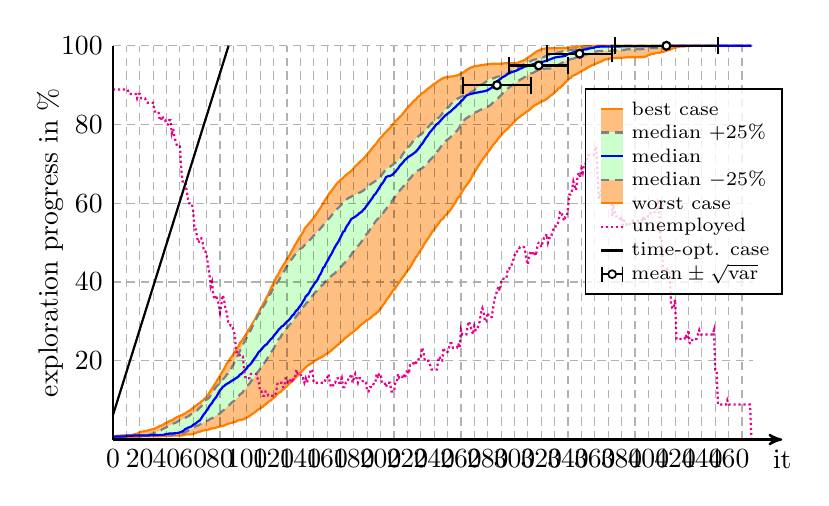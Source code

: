 \begin{tikzpicture}[thick]


% plot data, scaled to 8cm
\begin{scope}[yscale=0.05, xscale=0.017]
\draw[draw=orange, fill=orange!50] (0.00, 0.50) -- (1.00, 0.50) -- (2.00, 0.63) -- (3.00, 0.63) -- (4.00, 0.63) -- (5.00, 0.63) -- (6.00, 0.63) -- (7.00, 0.63) -- (8.00, 0.63) -- (9.00, 0.63) -- (10.00, 0.63) -- (11.00, 0.63) -- (12.00, 0.63) -- (13.00, 0.63) -- (14.00, 0.63) -- (15.00, 0.63) -- (16.00, 0.63) -- (17.00, 0.63) -- (18.00, 0.63) -- (19.00, 0.63) -- (20.00, 0.75) -- (21.00, 0.75) -- (22.00, 0.83) -- (23.00, 0.83) -- (24.00, 0.83) -- (25.00, 0.83) -- (26.00, 0.83) -- (27.00, 0.83) -- (28.00, 0.83) -- (29.00, 0.83) -- (30.00, 0.83) -- (31.00, 0.83) -- (32.00, 0.83) -- (33.00, 0.83) -- (34.00, 0.83) -- (35.00, 0.83) -- (36.00, 0.83) -- (37.00, 0.94) -- (38.00, 0.94) -- (39.00, 0.94) -- (40.00, 0.94) -- (41.00, 0.94) -- (42.00, 0.94) -- (43.00, 0.94) -- (44.00, 0.94) -- (45.00, 1.05) -- (46.00, 1.05) -- (47.00, 1.05) -- (48.00, 1.05) -- (49.00, 1.05) -- (50.00, 1.05) -- (51.00, 1.05) -- (52.00, 1.05) -- (53.00, 1.18) -- (54.00, 1.24) -- (55.00, 1.31) -- (56.00, 1.31) -- (57.00, 1.31) -- (58.00, 1.31) -- (59.00, 1.31) -- (60.00, 1.39) -- (61.00, 1.54) -- (62.00, 1.69) -- (63.00, 1.82) -- (64.00, 1.90) -- (65.00, 2.00) -- (66.00, 2.12) -- (67.00, 2.27) -- (68.00, 2.27) -- (69.00, 2.41) -- (70.00, 2.41) -- (71.00, 2.50) -- (72.00, 2.60) -- (73.00, 2.70) -- (74.00, 2.84) -- (75.00, 2.87) -- (76.00, 2.87) -- (77.00, 3.04) -- (78.00, 3.18) -- (79.00, 3.18) -- (80.00, 3.33) -- (81.00, 3.42) -- (82.00, 3.44) -- (83.00, 3.54) -- (84.00, 3.68) -- (85.00, 3.89) -- (86.00, 3.98) -- (87.00, 4.10) -- (88.00, 4.18) -- (89.00, 4.27) -- (90.00, 4.40) -- (91.00, 4.49) -- (92.00, 4.55) -- (93.00, 4.81) -- (94.00, 4.90) -- (95.00, 5.00) -- (96.00, 5.00) -- (97.00, 5.14) -- (98.00, 5.14) -- (99.00, 5.41) -- (100.00, 5.61) -- (101.00, 5.79) -- (102.00, 5.96) -- (103.00, 6.22) -- (104.00, 6.50) -- (105.00, 6.68) -- (106.00, 6.93) -- (107.00, 7.19) -- (108.00, 7.49) -- (109.00, 7.71) -- (110.00, 7.89) -- (111.00, 8.21) -- (112.00, 8.31) -- (113.00, 8.74) -- (114.00, 8.92) -- (115.00, 9.28) -- (116.00, 9.50) -- (117.00, 9.81) -- (118.00, 9.95) -- (119.00, 10.31) -- (120.00, 10.55) -- (121.00, 10.85) -- (122.00, 11.22) -- (123.00, 11.59) -- (124.00, 11.92) -- (125.00, 12.00) -- (126.00, 12.39) -- (127.00, 12.68) -- (128.00, 12.95) -- (129.00, 13.28) -- (130.00, 13.54) -- (131.00, 13.93) -- (132.00, 14.29) -- (133.00, 14.57) -- (134.00, 14.87) -- (135.00, 15.22) -- (136.00, 15.55) -- (137.00, 15.95) -- (138.00, 16.25) -- (139.00, 16.66) -- (140.00, 17.04) -- (141.00, 17.27) -- (142.00, 17.69) -- (143.00, 17.97) -- (144.00, 18.33) -- (145.00, 18.62) -- (146.00, 18.85) -- (147.00, 19.07) -- (148.00, 19.32) -- (149.00, 19.53) -- (150.00, 19.78) -- (151.00, 20.09) -- (152.00, 20.17) -- (153.00, 20.50) -- (154.00, 20.59) -- (155.00, 20.77) -- (156.00, 20.93) -- (157.00, 21.20) -- (158.00, 21.39) -- (159.00, 21.66) -- (160.00, 21.84) -- (161.00, 22.01) -- (162.00, 22.32) -- (163.00, 22.58) -- (164.00, 22.94) -- (165.00, 23.19) -- (166.00, 23.45) -- (167.00, 23.77) -- (168.00, 24.06) -- (169.00, 24.30) -- (170.00, 24.71) -- (171.00, 24.90) -- (172.00, 25.22) -- (173.00, 25.63) -- (174.00, 25.89) -- (175.00, 26.17) -- (176.00, 26.39) -- (177.00, 26.73) -- (178.00, 26.99) -- (179.00, 27.13) -- (180.00, 27.54) -- (181.00, 27.77) -- (182.00, 28.08) -- (183.00, 28.36) -- (184.00, 28.72) -- (185.00, 29.10) -- (186.00, 29.32) -- (187.00, 29.53) -- (188.00, 29.87) -- (189.00, 30.12) -- (190.00, 30.41) -- (191.00, 30.50) -- (192.00, 30.78) -- (193.00, 31.05) -- (194.00, 31.39) -- (195.00, 31.71) -- (196.00, 31.84) -- (197.00, 32.15) -- (198.00, 32.45) -- (199.00, 32.84) -- (200.00, 33.30) -- (201.00, 33.78) -- (202.00, 34.27) -- (203.00, 34.67) -- (204.00, 35.31) -- (205.00, 35.77) -- (206.00, 36.20) -- (207.00, 36.65) -- (208.00, 37.19) -- (209.00, 37.73) -- (210.00, 38.13) -- (211.00, 38.40) -- (212.00, 39.04) -- (213.00, 39.49) -- (214.00, 39.98) -- (215.00, 40.45) -- (216.00, 40.97) -- (217.00, 41.44) -- (218.00, 41.84) -- (219.00, 42.49) -- (220.00, 42.89) -- (221.00, 43.19) -- (222.00, 43.76) -- (223.00, 44.31) -- (224.00, 44.91) -- (225.00, 45.48) -- (226.00, 46.21) -- (227.00, 46.55) -- (228.00, 47.09) -- (229.00, 47.66) -- (230.00, 48.21) -- (231.00, 48.63) -- (232.00, 49.33) -- (233.00, 49.90) -- (234.00, 50.33) -- (235.00, 50.89) -- (236.00, 51.34) -- (237.00, 51.88) -- (238.00, 52.42) -- (239.00, 52.98) -- (240.00, 53.30) -- (241.00, 53.78) -- (242.00, 54.33) -- (243.00, 54.69) -- (244.00, 55.22) -- (245.00, 55.74) -- (246.00, 55.94) -- (247.00, 56.26) -- (248.00, 56.84) -- (249.00, 57.12) -- (250.00, 57.38) -- (251.00, 57.83) -- (252.00, 58.28) -- (253.00, 58.70) -- (254.00, 59.30) -- (255.00, 59.80) -- (256.00, 60.25) -- (257.00, 60.99) -- (258.00, 61.42) -- (259.00, 61.79) -- (260.00, 62.36) -- (261.00, 63.04) -- (262.00, 63.52) -- (263.00, 64.09) -- (264.00, 64.51) -- (265.00, 64.97) -- (266.00, 65.43) -- (267.00, 65.93) -- (268.00, 66.67) -- (269.00, 67.38) -- (270.00, 67.92) -- (271.00, 68.31) -- (272.00, 68.96) -- (273.00, 69.51) -- (274.00, 70.00) -- (275.00, 70.51) -- (276.00, 71.08) -- (277.00, 71.51) -- (278.00, 71.94) -- (279.00, 72.49) -- (280.00, 72.95) -- (281.00, 73.38) -- (282.00, 73.81) -- (283.00, 74.32) -- (284.00, 74.83) -- (285.00, 75.17) -- (286.00, 75.61) -- (287.00, 75.95) -- (288.00, 76.51) -- (289.00, 76.92) -- (290.00, 77.21) -- (291.00, 77.72) -- (292.00, 78.12) -- (293.00, 78.38) -- (294.00, 78.71) -- (295.00, 78.92) -- (296.00, 79.36) -- (297.00, 79.83) -- (298.00, 79.95) -- (299.00, 80.47) -- (300.00, 80.68) -- (301.00, 81.19) -- (302.00, 81.47) -- (303.00, 81.73) -- (304.00, 81.99) -- (305.00, 82.28) -- (306.00, 82.49) -- (307.00, 82.72) -- (308.00, 82.96) -- (309.00, 83.26) -- (310.00, 83.40) -- (311.00, 83.74) -- (312.00, 83.95) -- (313.00, 84.33) -- (314.00, 84.62) -- (315.00, 84.87) -- (316.00, 85.03) -- (317.00, 85.25) -- (318.00, 85.39) -- (319.00, 85.60) -- (320.00, 85.82) -- (321.00, 85.96) -- (322.00, 86.06) -- (323.00, 86.33) -- (324.00, 86.48) -- (325.00, 86.78) -- (326.00, 87.04) -- (327.00, 87.39) -- (328.00, 87.57) -- (329.00, 87.81) -- (330.00, 88.25) -- (331.00, 88.44) -- (332.00, 88.78) -- (333.00, 89.27) -- (334.00, 89.35) -- (335.00, 89.68) -- (336.00, 89.95) -- (337.00, 90.36) -- (338.00, 90.70) -- (339.00, 91.03) -- (340.00, 91.33) -- (341.00, 91.72) -- (342.00, 91.86) -- (343.00, 92.29) -- (344.00, 92.49) -- (345.00, 92.58) -- (346.00, 92.78) -- (347.00, 92.94) -- (348.00, 93.15) -- (349.00, 93.37) -- (350.00, 93.55) -- (351.00, 93.80) -- (352.00, 93.91) -- (353.00, 94.11) -- (354.00, 94.31) -- (355.00, 94.53) -- (356.00, 94.73) -- (357.00, 94.86) -- (358.00, 95.12) -- (359.00, 95.19) -- (360.00, 95.34) -- (361.00, 95.51) -- (362.00, 95.61) -- (363.00, 95.77) -- (364.00, 95.88) -- (365.00, 96.06) -- (366.00, 96.25) -- (367.00, 96.42) -- (368.00, 96.55) -- (369.00, 96.58) -- (370.00, 96.66) -- (371.00, 96.77) -- (372.00, 96.77) -- (373.00, 96.84) -- (374.00, 96.89) -- (375.00, 96.89) -- (376.00, 96.90) -- (377.00, 96.91) -- (378.00, 96.94) -- (379.00, 96.97) -- (380.00, 96.98) -- (381.00, 97.00) -- (382.00, 97.02) -- (383.00, 97.05) -- (384.00, 97.07) -- (385.00, 97.07) -- (386.00, 97.07) -- (387.00, 97.07) -- (388.00, 97.07) -- (389.00, 97.07) -- (390.00, 97.07) -- (391.00, 97.07) -- (392.00, 97.07) -- (393.00, 97.07) -- (394.00, 97.07) -- (395.00, 97.07) -- (396.00, 97.13) -- (397.00, 97.23) -- (398.00, 97.25) -- (399.00, 97.39) -- (400.00, 97.68) -- (401.00, 97.71) -- (402.00, 97.91) -- (403.00, 97.99) -- (404.00, 98.00) -- (405.00, 98.09) -- (406.00, 98.17) -- (407.00, 98.23) -- (408.00, 98.23) -- (409.00, 98.30) -- (410.00, 98.42) -- (411.00, 98.51) -- (412.00, 98.52) -- (413.00, 98.65) -- (414.00, 98.78) -- (415.00, 98.89) -- (416.00, 99.00) -- (417.00, 99.16) -- (418.00, 99.29) -- (419.00, 99.42) -- (420.00, 99.54) -- (421.00, 99.59) -- (422.00, 99.72) -- (423.00, 99.77) -- (424.00, 99.80) -- (425.00, 99.81) -- (426.00, 99.83) -- (427.00, 99.85) -- (428.00, 99.89) -- (429.00, 99.92) -- (430.00, 99.95) -- (431.00, 99.97) -- (432.00, 99.97) -- (433.00, 99.98) -- (434.00, 99.98) -- (435.00, 99.98) -- (436.00, 99.98) -- (437.00, 99.98) -- (438.00, 99.98) -- (439.00, 99.98) -- (440.00, 99.98) -- (441.00, 99.98) -- (442.00, 99.98) -- (443.00, 99.98) -- (444.00, 99.98) -- (445.00, 99.98) -- (446.00, 99.98) -- (447.00, 99.98) -- (448.00, 99.98) -- (449.00, 99.98) -- (450.00, 99.98) -- (451.00, 99.98) -- (452.00, 99.98) -- (453.00, 99.98) -- (454.00, 99.98) -- (455.00, 99.98) -- (456.00, 99.98) -- (457.00, 99.98) -- (458.00, 99.98) -- (459.00, 99.99) -- (460.00, 99.99) -- (461.00, 99.99) -- (462.00, 99.99) -- (463.00, 99.99) -- (464.00, 99.99) -- (465.00, 99.99) -- (466.00, 99.99) -- (467.00, 99.99) -- (468.00, 99.99) -- (469.00, 99.99) -- (470.00, 99.99) -- (471.00, 99.99) -- (472.00, 99.99) -- (473.00, 99.99) -- (474.00, 99.99) -- (475.00, 99.99) -- (476.00, 99.99) -- (477.00, 100.00) -- (477.00, 100.00) -- (476.00, 100.00) -- (475.00, 100.00) -- (474.00, 100.00) -- (473.00, 100.00) -- (472.00, 100.00) -- (471.00, 100.00) -- (470.00, 100.00) -- (469.00, 100.00) -- (468.00, 100.00) -- (467.00, 100.00) -- (466.00, 100.00) -- (465.00, 100.00) -- (464.00, 100.00) -- (463.00, 100.00) -- (462.00, 100.00) -- (461.00, 100.00) -- (460.00, 100.00) -- (459.00, 100.00) -- (458.00, 100.00) -- (457.00, 100.00) -- (456.00, 100.00) -- (455.00, 100.00) -- (454.00, 100.00) -- (453.00, 100.00) -- (452.00, 100.00) -- (451.00, 100.00) -- (450.00, 100.00) -- (449.00, 100.00) -- (448.00, 100.00) -- (447.00, 100.00) -- (446.00, 100.00) -- (445.00, 100.00) -- (444.00, 100.00) -- (443.00, 100.00) -- (442.00, 100.00) -- (441.00, 100.00) -- (440.00, 100.00) -- (439.00, 100.00) -- (438.00, 100.00) -- (437.00, 100.00) -- (436.00, 100.00) -- (435.00, 100.00) -- (434.00, 100.00) -- (433.00, 100.00) -- (432.00, 100.00) -- (431.00, 100.00) -- (430.00, 100.00) -- (429.00, 100.00) -- (428.00, 100.00) -- (427.00, 100.00) -- (426.00, 100.00) -- (425.00, 100.00) -- (424.00, 100.00) -- (423.00, 100.00) -- (422.00, 100.00) -- (421.00, 100.00) -- (420.00, 100.00) -- (419.00, 100.00) -- (418.00, 100.00) -- (417.00, 100.00) -- (416.00, 100.00) -- (415.00, 100.00) -- (414.00, 100.00) -- (413.00, 100.00) -- (412.00, 100.00) -- (411.00, 100.00) -- (410.00, 100.00) -- (409.00, 100.00) -- (408.00, 100.00) -- (407.00, 100.00) -- (406.00, 100.00) -- (405.00, 100.00) -- (404.00, 100.00) -- (403.00, 100.00) -- (402.00, 100.00) -- (401.00, 100.00) -- (400.00, 100.00) -- (399.00, 100.00) -- (398.00, 100.00) -- (397.00, 100.00) -- (396.00, 100.00) -- (395.00, 100.00) -- (394.00, 100.00) -- (393.00, 100.00) -- (392.00, 100.00) -- (391.00, 100.00) -- (390.00, 100.00) -- (389.00, 100.00) -- (388.00, 100.00) -- (387.00, 100.00) -- (386.00, 100.00) -- (385.00, 100.00) -- (384.00, 100.00) -- (383.00, 100.00) -- (382.00, 100.00) -- (381.00, 100.00) -- (380.00, 100.00) -- (379.00, 100.00) -- (378.00, 100.00) -- (377.00, 100.00) -- (376.00, 100.00) -- (375.00, 100.00) -- (374.00, 100.00) -- (373.00, 100.00) -- (372.00, 100.00) -- (371.00, 100.00) -- (370.00, 100.00) -- (369.00, 100.00) -- (368.00, 100.00) -- (367.00, 100.00) -- (366.00, 100.00) -- (365.00, 100.00) -- (364.00, 100.00) -- (363.00, 100.00) -- (362.00, 100.00) -- (361.00, 99.99) -- (360.00, 99.95) -- (359.00, 99.95) -- (358.00, 99.95) -- (357.00, 99.95) -- (356.00, 99.95) -- (355.00, 99.95) -- (354.00, 99.93) -- (353.00, 99.92) -- (352.00, 99.88) -- (351.00, 99.88) -- (350.00, 99.88) -- (349.00, 99.86) -- (348.00, 99.85) -- (347.00, 99.76) -- (346.00, 99.72) -- (345.00, 99.67) -- (344.00, 99.64) -- (343.00, 99.59) -- (342.00, 99.57) -- (341.00, 99.55) -- (340.00, 99.51) -- (339.00, 99.49) -- (338.00, 99.47) -- (337.00, 99.45) -- (336.00, 99.42) -- (335.00, 99.41) -- (334.00, 99.41) -- (333.00, 99.41) -- (332.00, 99.40) -- (331.00, 99.40) -- (330.00, 99.39) -- (329.00, 99.39) -- (328.00, 99.38) -- (327.00, 99.37) -- (326.00, 99.37) -- (325.00, 99.34) -- (324.00, 99.30) -- (323.00, 99.30) -- (322.00, 99.24) -- (321.00, 99.22) -- (320.00, 99.11) -- (319.00, 98.95) -- (318.00, 98.78) -- (317.00, 98.65) -- (316.00, 98.47) -- (315.00, 98.20) -- (314.00, 97.94) -- (313.00, 97.68) -- (312.00, 97.43) -- (311.00, 97.24) -- (310.00, 97.03) -- (309.00, 96.79) -- (308.00, 96.49) -- (307.00, 96.34) -- (306.00, 96.16) -- (305.00, 96.07) -- (304.00, 95.91) -- (303.00, 95.76) -- (302.00, 95.62) -- (301.00, 95.57) -- (300.00, 95.57) -- (299.00, 95.57) -- (298.00, 95.57) -- (297.00, 95.57) -- (296.00, 95.57) -- (295.00, 95.57) -- (294.00, 95.57) -- (293.00, 95.56) -- (292.00, 95.54) -- (291.00, 95.50) -- (290.00, 95.47) -- (289.00, 95.46) -- (288.00, 95.46) -- (287.00, 95.46) -- (286.00, 95.46) -- (285.00, 95.46) -- (284.00, 95.45) -- (283.00, 95.42) -- (282.00, 95.37) -- (281.00, 95.34) -- (280.00, 95.31) -- (279.00, 95.28) -- (278.00, 95.24) -- (277.00, 95.16) -- (276.00, 95.14) -- (275.00, 95.10) -- (274.00, 95.00) -- (273.00, 94.94) -- (272.00, 94.88) -- (271.00, 94.83) -- (270.00, 94.78) -- (269.00, 94.65) -- (268.00, 94.57) -- (267.00, 94.41) -- (266.00, 94.19) -- (265.00, 94.05) -- (264.00, 93.81) -- (263.00, 93.50) -- (262.00, 93.27) -- (261.00, 93.11) -- (260.00, 92.99) -- (259.00, 92.73) -- (258.00, 92.60) -- (257.00, 92.45) -- (256.00, 92.39) -- (255.00, 92.32) -- (254.00, 92.25) -- (253.00, 92.21) -- (252.00, 92.19) -- (251.00, 92.13) -- (250.00, 92.09) -- (249.00, 92.06) -- (248.00, 91.93) -- (247.00, 91.85) -- (246.00, 91.66) -- (245.00, 91.48) -- (244.00, 91.25) -- (243.00, 91.01) -- (242.00, 90.80) -- (241.00, 90.48) -- (240.00, 90.37) -- (239.00, 90.11) -- (238.00, 89.77) -- (237.00, 89.51) -- (236.00, 89.29) -- (235.00, 89.02) -- (234.00, 88.72) -- (233.00, 88.43) -- (232.00, 88.12) -- (231.00, 87.98) -- (230.00, 87.61) -- (229.00, 87.30) -- (228.00, 87.05) -- (227.00, 86.72) -- (226.00, 86.24) -- (225.00, 86.09) -- (224.00, 85.75) -- (223.00, 85.28) -- (222.00, 84.99) -- (221.00, 84.65) -- (220.00, 84.23) -- (219.00, 83.83) -- (218.00, 83.34) -- (217.00, 82.99) -- (216.00, 82.48) -- (215.00, 82.15) -- (214.00, 81.82) -- (213.00, 81.45) -- (212.00, 81.16) -- (211.00, 80.84) -- (210.00, 80.44) -- (209.00, 79.95) -- (208.00, 79.63) -- (207.00, 79.13) -- (206.00, 78.85) -- (205.00, 78.51) -- (204.00, 78.08) -- (203.00, 77.81) -- (202.00, 77.41) -- (201.00, 76.97) -- (200.00, 76.65) -- (199.00, 76.31) -- (198.00, 75.81) -- (197.00, 75.28) -- (196.00, 74.86) -- (195.00, 74.54) -- (194.00, 74.07) -- (193.00, 73.72) -- (192.00, 73.21) -- (191.00, 72.88) -- (190.00, 72.48) -- (189.00, 72.07) -- (188.00, 71.62) -- (187.00, 71.27) -- (186.00, 70.93) -- (185.00, 70.72) -- (184.00, 70.37) -- (183.00, 70.03) -- (182.00, 69.70) -- (181.00, 69.44) -- (180.00, 68.99) -- (179.00, 68.50) -- (178.00, 68.24) -- (177.00, 67.90) -- (176.00, 67.71) -- (175.00, 67.43) -- (174.00, 67.16) -- (173.00, 66.85) -- (172.00, 66.48) -- (171.00, 66.22) -- (170.00, 65.96) -- (169.00, 65.54) -- (168.00, 65.30) -- (167.00, 64.90) -- (166.00, 64.41) -- (165.00, 63.99) -- (164.00, 63.49) -- (163.00, 62.99) -- (162.00, 62.69) -- (161.00, 62.18) -- (160.00, 61.52) -- (159.00, 61.15) -- (158.00, 60.54) -- (157.00, 59.98) -- (156.00, 59.38) -- (155.00, 58.79) -- (154.00, 58.35) -- (153.00, 57.79) -- (152.00, 57.30) -- (151.00, 56.79) -- (150.00, 56.26) -- (149.00, 55.87) -- (148.00, 55.47) -- (147.00, 55.06) -- (146.00, 54.73) -- (145.00, 54.26) -- (144.00, 53.95) -- (143.00, 53.41) -- (142.00, 52.64) -- (141.00, 52.14) -- (140.00, 51.60) -- (139.00, 51.12) -- (138.00, 50.51) -- (137.00, 49.88) -- (136.00, 49.39) -- (135.00, 48.65) -- (134.00, 48.10) -- (133.00, 47.56) -- (132.00, 46.83) -- (131.00, 46.21) -- (130.00, 45.82) -- (129.00, 45.20) -- (128.00, 44.62) -- (127.00, 44.11) -- (126.00, 43.55) -- (125.00, 43.02) -- (124.00, 42.32) -- (123.00, 41.64) -- (122.00, 41.23) -- (121.00, 40.36) -- (120.00, 39.57) -- (119.00, 39.07) -- (118.00, 38.40) -- (117.00, 37.64) -- (116.00, 36.75) -- (115.00, 36.24) -- (114.00, 35.53) -- (113.00, 34.86) -- (112.00, 34.28) -- (111.00, 33.67) -- (110.00, 33.02) -- (109.00, 32.32) -- (108.00, 31.78) -- (107.00, 31.07) -- (106.00, 30.40) -- (105.00, 29.83) -- (104.00, 29.31) -- (103.00, 28.75) -- (102.00, 28.11) -- (101.00, 27.83) -- (100.00, 27.04) -- (99.00, 26.52) -- (98.00, 25.97) -- (97.00, 25.44) -- (96.00, 24.98) -- (95.00, 24.59) -- (94.00, 23.81) -- (93.00, 23.27) -- (92.00, 22.70) -- (91.00, 22.16) -- (90.00, 21.74) -- (89.00, 21.16) -- (88.00, 20.80) -- (87.00, 20.18) -- (86.00, 19.69) -- (85.00, 19.31) -- (84.00, 18.62) -- (83.00, 17.89) -- (82.00, 17.37) -- (81.00, 16.82) -- (80.00, 16.24) -- (79.00, 15.63) -- (78.00, 15.17) -- (77.00, 14.49) -- (76.00, 14.02) -- (75.00, 13.46) -- (74.00, 12.94) -- (73.00, 12.39) -- (72.00, 11.91) -- (71.00, 11.33) -- (70.00, 10.80) -- (69.00, 10.51) -- (68.00, 10.23) -- (67.00, 9.83) -- (66.00, 9.70) -- (65.00, 9.26) -- (64.00, 9.12) -- (63.00, 8.88) -- (62.00, 8.56) -- (61.00, 8.35) -- (60.00, 8.02) -- (59.00, 7.87) -- (58.00, 7.47) -- (57.00, 7.28) -- (56.00, 7.13) -- (55.00, 6.88) -- (54.00, 6.60) -- (53.00, 6.51) -- (52.00, 6.28) -- (51.00, 6.15) -- (50.00, 6.04) -- (49.00, 5.85) -- (48.00, 5.76) -- (47.00, 5.53) -- (46.00, 5.36) -- (45.00, 5.05) -- (44.00, 4.91) -- (43.00, 4.76) -- (42.00, 4.66) -- (41.00, 4.44) -- (40.00, 4.26) -- (39.00, 4.15) -- (38.00, 3.84) -- (37.00, 3.75) -- (36.00, 3.49) -- (35.00, 3.49) -- (34.00, 3.26) -- (33.00, 3.03) -- (32.00, 2.97) -- (31.00, 2.70) -- (30.00, 2.70) -- (29.00, 2.57) -- (28.00, 2.49) -- (27.00, 2.41) -- (26.00, 2.32) -- (25.00, 2.18) -- (24.00, 2.18) -- (23.00, 2.11) -- (22.00, 2.01) -- (21.00, 2.01) -- (20.00, 1.86) -- (19.00, 1.63) -- (18.00, 1.48) -- (17.00, 1.40) -- (16.00, 1.32) -- (15.00, 1.23) -- (14.00, 1.10) -- (13.00, 1.10) -- (12.00, 1.02) -- (11.00, 1.02) -- (10.00, 1.02) -- (9.00, 1.02) -- (8.00, 1.02) -- (7.00, 1.02) -- (6.00, 0.98) -- (5.00, 0.98) -- (4.00, 0.98) -- (3.00, 0.95) -- (2.00, 0.84) -- (1.00, 0.79) -- (0.00, 0.69);
\draw[gray, densely dashed, fill=green!20] (0.00, 0.69) -- (1.00, 0.69) -- (2.00, 0.79) -- (3.00, 0.79) -- (4.00, 0.79) -- (5.00, 0.79) -- (6.00, 0.79) -- (7.00, 0.79) -- (8.00, 0.79) -- (9.00, 0.79) -- (10.00, 0.79) -- (11.00, 0.87) -- (12.00, 0.93) -- (13.00, 0.95) -- (14.00, 0.95) -- (15.00, 0.98) -- (16.00, 0.98) -- (17.00, 0.98) -- (18.00, 0.98) -- (19.00, 0.98) -- (20.00, 1.01) -- (21.00, 1.01) -- (22.00, 1.02) -- (23.00, 1.02) -- (24.00, 1.02) -- (25.00, 1.02) -- (26.00, 1.04) -- (27.00, 1.04) -- (28.00, 1.05) -- (29.00, 1.05) -- (30.00, 1.05) -- (31.00, 1.05) -- (32.00, 1.05) -- (33.00, 1.05) -- (34.00, 1.12) -- (35.00, 1.12) -- (36.00, 1.12) -- (37.00, 1.12) -- (38.00, 1.12) -- (39.00, 1.12) -- (40.00, 1.12) -- (41.00, 1.14) -- (42.00, 1.14) -- (43.00, 1.14) -- (44.00, 1.14) -- (45.00, 1.18) -- (46.00, 1.24) -- (47.00, 1.24) -- (48.00, 1.27) -- (49.00, 1.44) -- (50.00, 1.44) -- (51.00, 1.47) -- (52.00, 1.60) -- (53.00, 1.72) -- (54.00, 1.81) -- (55.00, 2.06) -- (56.00, 2.24) -- (57.00, 2.40) -- (58.00, 2.58) -- (59.00, 2.80) -- (60.00, 2.87) -- (61.00, 3.16) -- (62.00, 3.42) -- (63.00, 3.52) -- (64.00, 3.62) -- (65.00, 3.83) -- (66.00, 4.12) -- (67.00, 4.27) -- (68.00, 4.33) -- (69.00, 4.50) -- (70.00, 4.72) -- (71.00, 4.81) -- (72.00, 5.09) -- (73.00, 5.29) -- (74.00, 5.38) -- (75.00, 5.61) -- (76.00, 5.85) -- (77.00, 6.13) -- (78.00, 6.30) -- (79.00, 6.47) -- (80.00, 6.64) -- (81.00, 6.99) -- (82.00, 7.27) -- (83.00, 7.56) -- (84.00, 7.90) -- (85.00, 8.24) -- (86.00, 8.54) -- (87.00, 8.78) -- (88.00, 9.14) -- (89.00, 9.45) -- (90.00, 9.73) -- (91.00, 9.94) -- (92.00, 10.31) -- (93.00, 10.76) -- (94.00, 11.02) -- (95.00, 11.50) -- (96.00, 11.70) -- (97.00, 12.03) -- (98.00, 12.64) -- (99.00, 12.91) -- (100.00, 13.46) -- (101.00, 13.88) -- (102.00, 14.16) -- (103.00, 14.76) -- (104.00, 15.15) -- (105.00, 15.56) -- (106.00, 16.04) -- (107.00, 16.47) -- (108.00, 17.09) -- (109.00, 17.43) -- (110.00, 18.04) -- (111.00, 18.39) -- (112.00, 18.99) -- (113.00, 19.36) -- (114.00, 19.93) -- (115.00, 20.38) -- (116.00, 20.98) -- (117.00, 21.44) -- (118.00, 22.19) -- (119.00, 22.56) -- (120.00, 23.04) -- (121.00, 23.77) -- (122.00, 24.32) -- (123.00, 25.05) -- (124.00, 25.62) -- (125.00, 25.81) -- (126.00, 26.52) -- (127.00, 27.17) -- (128.00, 27.66) -- (129.00, 27.87) -- (130.00, 28.28) -- (131.00, 28.71) -- (132.00, 29.16) -- (133.00, 29.52) -- (134.00, 29.95) -- (135.00, 30.41) -- (136.00, 30.87) -- (137.00, 31.32) -- (138.00, 31.75) -- (139.00, 32.30) -- (140.00, 32.72) -- (141.00, 33.19) -- (142.00, 33.67) -- (143.00, 33.91) -- (144.00, 34.46) -- (145.00, 34.81) -- (146.00, 35.07) -- (147.00, 35.53) -- (148.00, 36.07) -- (149.00, 36.51) -- (150.00, 36.85) -- (151.00, 37.39) -- (152.00, 37.64) -- (153.00, 38.01) -- (154.00, 38.40) -- (155.00, 38.77) -- (156.00, 39.16) -- (157.00, 39.36) -- (158.00, 39.80) -- (159.00, 40.31) -- (160.00, 40.49) -- (161.00, 40.84) -- (162.00, 41.09) -- (163.00, 41.53) -- (164.00, 41.77) -- (165.00, 42.07) -- (166.00, 42.27) -- (167.00, 42.79) -- (168.00, 43.02) -- (169.00, 43.35) -- (170.00, 43.78) -- (171.00, 44.07) -- (172.00, 44.56) -- (173.00, 44.79) -- (174.00, 45.27) -- (175.00, 45.80) -- (176.00, 46.00) -- (177.00, 46.46) -- (178.00, 46.89) -- (179.00, 47.53) -- (180.00, 47.82) -- (181.00, 48.40) -- (182.00, 48.61) -- (183.00, 49.17) -- (184.00, 49.52) -- (185.00, 49.93) -- (186.00, 50.44) -- (187.00, 50.94) -- (188.00, 51.40) -- (189.00, 51.98) -- (190.00, 52.32) -- (191.00, 52.77) -- (192.00, 53.34) -- (193.00, 53.72) -- (194.00, 54.31) -- (195.00, 54.79) -- (196.00, 55.30) -- (197.00, 55.73) -- (198.00, 56.08) -- (199.00, 56.52) -- (200.00, 56.85) -- (201.00, 57.27) -- (202.00, 57.57) -- (203.00, 58.15) -- (204.00, 58.50) -- (205.00, 58.99) -- (206.00, 59.35) -- (207.00, 59.94) -- (208.00, 60.28) -- (209.00, 60.86) -- (210.00, 61.34) -- (211.00, 61.78) -- (212.00, 62.36) -- (213.00, 62.79) -- (214.00, 63.12) -- (215.00, 63.51) -- (216.00, 63.93) -- (217.00, 64.31) -- (218.00, 64.70) -- (219.00, 65.11) -- (220.00, 65.45) -- (221.00, 66.04) -- (222.00, 66.29) -- (223.00, 66.68) -- (224.00, 67.20) -- (225.00, 67.54) -- (226.00, 67.92) -- (227.00, 68.10) -- (228.00, 68.36) -- (229.00, 68.49) -- (230.00, 68.76) -- (231.00, 68.90) -- (232.00, 69.22) -- (233.00, 69.50) -- (234.00, 69.76) -- (235.00, 70.17) -- (236.00, 70.61) -- (237.00, 71.08) -- (238.00, 71.32) -- (239.00, 71.80) -- (240.00, 72.27) -- (241.00, 72.59) -- (242.00, 73.05) -- (243.00, 73.40) -- (244.00, 73.85) -- (245.00, 74.38) -- (246.00, 74.85) -- (247.00, 75.22) -- (248.00, 75.58) -- (249.00, 75.96) -- (250.00, 76.19) -- (251.00, 76.43) -- (252.00, 76.74) -- (253.00, 77.08) -- (254.00, 77.33) -- (255.00, 77.67) -- (256.00, 78.12) -- (257.00, 78.43) -- (258.00, 78.86) -- (259.00, 79.43) -- (260.00, 79.96) -- (261.00, 80.41) -- (262.00, 80.91) -- (263.00, 81.30) -- (264.00, 81.61) -- (265.00, 81.79) -- (266.00, 82.03) -- (267.00, 82.22) -- (268.00, 82.53) -- (269.00, 82.80) -- (270.00, 82.94) -- (271.00, 83.17) -- (272.00, 83.25) -- (273.00, 83.45) -- (274.00, 83.64) -- (275.00, 83.80) -- (276.00, 83.94) -- (277.00, 84.17) -- (278.00, 84.17) -- (279.00, 84.42) -- (280.00, 84.51) -- (281.00, 84.77) -- (282.00, 84.90) -- (283.00, 85.28) -- (284.00, 85.60) -- (285.00, 85.82) -- (286.00, 86.07) -- (287.00, 86.52) -- (288.00, 86.75) -- (289.00, 87.14) -- (290.00, 87.42) -- (291.00, 87.86) -- (292.00, 88.09) -- (293.00, 88.35) -- (294.00, 88.75) -- (295.00, 89.17) -- (296.00, 89.42) -- (297.00, 89.68) -- (298.00, 90.00) -- (299.00, 90.17) -- (300.00, 90.39) -- (301.00, 90.63) -- (302.00, 90.86) -- (303.00, 91.15) -- (304.00, 91.34) -- (305.00, 91.56) -- (306.00, 91.70) -- (307.00, 91.94) -- (308.00, 92.11) -- (309.00, 92.37) -- (310.00, 92.55) -- (311.00, 92.79) -- (312.00, 92.99) -- (313.00, 93.01) -- (314.00, 93.15) -- (315.00, 93.37) -- (316.00, 93.55) -- (317.00, 93.67) -- (318.00, 93.83) -- (319.00, 94.00) -- (320.00, 94.06) -- (321.00, 94.13) -- (322.00, 94.17) -- (323.00, 94.18) -- (324.00, 94.23) -- (325.00, 94.23) -- (326.00, 94.24) -- (327.00, 94.26) -- (328.00, 94.26) -- (329.00, 94.47) -- (330.00, 94.59) -- (331.00, 94.84) -- (332.00, 95.04) -- (333.00, 95.22) -- (334.00, 95.42) -- (335.00, 95.59) -- (336.00, 95.77) -- (337.00, 95.98) -- (338.00, 96.12) -- (339.00, 96.34) -- (340.00, 96.34) -- (341.00, 96.51) -- (342.00, 96.62) -- (343.00, 96.70) -- (344.00, 96.75) -- (345.00, 96.84) -- (346.00, 96.93) -- (347.00, 96.98) -- (348.00, 97.08) -- (349.00, 97.15) -- (350.00, 97.26) -- (351.00, 97.44) -- (352.00, 97.60) -- (353.00, 97.73) -- (354.00, 97.80) -- (355.00, 97.92) -- (356.00, 97.97) -- (357.00, 98.12) -- (358.00, 98.25) -- (359.00, 98.36) -- (360.00, 98.44) -- (361.00, 98.53) -- (362.00, 98.63) -- (363.00, 98.71) -- (364.00, 98.71) -- (365.00, 98.71) -- (366.00, 98.71) -- (367.00, 98.71) -- (368.00, 98.71) -- (369.00, 98.71) -- (370.00, 98.71) -- (371.00, 98.71) -- (372.00, 98.71) -- (373.00, 98.78) -- (374.00, 98.81) -- (375.00, 98.81) -- (376.00, 98.81) -- (377.00, 98.81) -- (378.00, 98.81) -- (379.00, 98.81) -- (380.00, 98.86) -- (381.00, 98.92) -- (382.00, 99.02) -- (383.00, 99.02) -- (384.00, 99.11) -- (385.00, 99.12) -- (386.00, 99.14) -- (387.00, 99.14) -- (388.00, 99.14) -- (389.00, 99.14) -- (390.00, 99.14) -- (391.00, 99.14) -- (392.00, 99.14) -- (393.00, 99.14) -- (394.00, 99.14) -- (395.00, 99.14) -- (396.00, 99.16) -- (397.00, 99.31) -- (398.00, 99.38) -- (399.00, 99.40) -- (400.00, 99.41) -- (401.00, 99.43) -- (402.00, 99.46) -- (403.00, 99.46) -- (404.00, 99.46) -- (405.00, 99.46) -- (406.00, 99.46) -- (407.00, 99.46) -- (408.00, 99.46) -- (409.00, 99.51) -- (410.00, 99.59) -- (411.00, 99.67) -- (412.00, 99.72) -- (413.00, 99.73) -- (414.00, 99.76) -- (415.00, 99.78) -- (416.00, 99.85) -- (417.00, 99.91) -- (418.00, 99.91) -- (419.00, 99.94) -- (420.00, 99.98) -- (421.00, 99.98) -- (422.00, 99.98) -- (423.00, 99.98) -- (424.00, 99.98) -- (425.00, 99.98) -- (426.00, 99.98) -- (427.00, 99.98) -- (428.00, 99.98) -- (429.00, 99.98) -- (430.00, 99.98) -- (431.00, 99.98) -- (432.00, 99.98) -- (433.00, 99.98) -- (434.00, 99.98) -- (435.00, 99.98) -- (436.00, 99.98) -- (437.00, 99.98) -- (438.00, 99.99) -- (439.00, 99.99) -- (440.00, 99.99) -- (441.00, 99.99) -- (442.00, 99.99) -- (443.00, 99.99) -- (444.00, 99.99) -- (445.00, 99.99) -- (446.00, 99.99) -- (447.00, 99.99) -- (448.00, 99.99) -- (449.00, 99.99) -- (450.00, 100.00) -- (451.00, 100.00) -- (452.00, 100.00) -- (453.00, 100.00) -- (454.00, 100.00) -- (455.00, 100.00) -- (456.00, 100.00) -- (457.00, 100.00) -- (458.00, 100.00) -- (459.00, 100.00) -- (460.00, 100.00) -- (461.00, 100.00) -- (462.00, 100.00) -- (463.00, 100.00) -- (464.00, 100.00) -- (465.00, 100.00) -- (466.00, 100.00) -- (467.00, 100.00) -- (468.00, 100.00) -- (469.00, 100.00) -- (470.00, 100.00) -- (471.00, 100.00) -- (472.00, 100.00) -- (473.00, 100.00) -- (474.00, 100.00) -- (475.00, 100.00) -- (476.00, 100.00) -- (477.00, 100.00) -- (477.00, 100.00) -- (476.00, 100.00) -- (475.00, 100.00) -- (474.00, 100.00) -- (473.00, 100.00) -- (472.00, 100.00) -- (471.00, 100.00) -- (470.00, 100.00) -- (469.00, 100.00) -- (468.00, 100.00) -- (467.00, 100.00) -- (466.00, 100.00) -- (465.00, 100.00) -- (464.00, 100.00) -- (463.00, 100.00) -- (462.00, 100.00) -- (461.00, 100.00) -- (460.00, 100.00) -- (459.00, 100.00) -- (458.00, 100.00) -- (457.00, 100.00) -- (456.00, 100.00) -- (455.00, 100.00) -- (454.00, 100.00) -- (453.00, 100.00) -- (452.00, 100.00) -- (451.00, 100.00) -- (450.00, 100.00) -- (449.00, 100.00) -- (448.00, 100.00) -- (447.00, 100.00) -- (446.00, 100.00) -- (445.00, 100.00) -- (444.00, 100.00) -- (443.00, 100.00) -- (442.00, 100.00) -- (441.00, 100.00) -- (440.00, 100.00) -- (439.00, 100.00) -- (438.00, 100.00) -- (437.00, 100.00) -- (436.00, 100.00) -- (435.00, 100.00) -- (434.00, 100.00) -- (433.00, 100.00) -- (432.00, 100.00) -- (431.00, 100.00) -- (430.00, 100.00) -- (429.00, 100.00) -- (428.00, 100.00) -- (427.00, 100.00) -- (426.00, 100.00) -- (425.00, 100.00) -- (424.00, 100.00) -- (423.00, 100.00) -- (422.00, 100.00) -- (421.00, 100.00) -- (420.00, 100.00) -- (419.00, 100.00) -- (418.00, 100.00) -- (417.00, 100.00) -- (416.00, 100.00) -- (415.00, 100.00) -- (414.00, 100.00) -- (413.00, 100.00) -- (412.00, 100.00) -- (411.00, 100.00) -- (410.00, 100.00) -- (409.00, 100.00) -- (408.00, 100.00) -- (407.00, 100.00) -- (406.00, 100.00) -- (405.00, 100.00) -- (404.00, 100.00) -- (403.00, 100.00) -- (402.00, 100.00) -- (401.00, 100.00) -- (400.00, 100.00) -- (399.00, 100.00) -- (398.00, 100.00) -- (397.00, 100.00) -- (396.00, 100.00) -- (395.00, 100.00) -- (394.00, 100.00) -- (393.00, 100.00) -- (392.00, 100.00) -- (391.00, 100.00) -- (390.00, 100.00) -- (389.00, 100.00) -- (388.00, 100.00) -- (387.00, 100.00) -- (386.00, 100.00) -- (385.00, 100.00) -- (384.00, 100.00) -- (383.00, 100.00) -- (382.00, 100.00) -- (381.00, 100.00) -- (380.00, 100.00) -- (379.00, 100.00) -- (378.00, 100.00) -- (377.00, 100.00) -- (376.00, 100.00) -- (375.00, 100.00) -- (374.00, 100.00) -- (373.00, 100.00) -- (372.00, 99.99) -- (371.00, 99.94) -- (370.00, 99.91) -- (369.00, 99.89) -- (368.00, 99.88) -- (367.00, 99.88) -- (366.00, 99.88) -- (365.00, 99.88) -- (364.00, 99.88) -- (363.00, 99.88) -- (362.00, 99.88) -- (361.00, 99.88) -- (360.00, 99.88) -- (359.00, 99.88) -- (358.00, 99.77) -- (357.00, 99.69) -- (356.00, 99.63) -- (355.00, 99.57) -- (354.00, 99.52) -- (353.00, 99.47) -- (352.00, 99.47) -- (351.00, 99.39) -- (350.00, 99.22) -- (349.00, 99.16) -- (348.00, 99.16) -- (347.00, 99.12) -- (346.00, 99.07) -- (345.00, 99.03) -- (344.00, 98.99) -- (343.00, 98.98) -- (342.00, 98.92) -- (341.00, 98.92) -- (340.00, 98.83) -- (339.00, 98.77) -- (338.00, 98.70) -- (337.00, 98.64) -- (336.00, 98.60) -- (335.00, 98.48) -- (334.00, 98.38) -- (333.00, 98.34) -- (332.00, 98.22) -- (331.00, 98.13) -- (330.00, 98.04) -- (329.00, 97.88) -- (328.00, 97.88) -- (327.00, 97.78) -- (326.00, 97.69) -- (325.00, 97.61) -- (324.00, 97.51) -- (323.00, 97.33) -- (322.00, 97.11) -- (321.00, 97.03) -- (320.00, 96.85) -- (319.00, 96.77) -- (318.00, 96.74) -- (317.00, 96.66) -- (316.00, 96.57) -- (315.00, 96.53) -- (314.00, 96.39) -- (313.00, 96.31) -- (312.00, 96.08) -- (311.00, 95.96) -- (310.00, 95.86) -- (309.00, 95.69) -- (308.00, 95.50) -- (307.00, 95.31) -- (306.00, 95.10) -- (305.00, 94.94) -- (304.00, 94.85) -- (303.00, 94.59) -- (302.00, 94.42) -- (301.00, 94.31) -- (300.00, 94.11) -- (299.00, 93.90) -- (298.00, 93.67) -- (297.00, 93.52) -- (296.00, 93.22) -- (295.00, 92.97) -- (294.00, 92.73) -- (293.00, 92.59) -- (292.00, 92.49) -- (291.00, 92.35) -- (290.00, 92.22) -- (289.00, 92.20) -- (288.00, 92.20) -- (287.00, 92.16) -- (286.00, 91.99) -- (285.00, 91.83) -- (284.00, 91.74) -- (283.00, 91.65) -- (282.00, 91.65) -- (281.00, 91.49) -- (280.00, 91.25) -- (279.00, 90.97) -- (278.00, 90.70) -- (277.00, 90.47) -- (276.00, 90.29) -- (275.00, 90.10) -- (274.00, 89.72) -- (273.00, 89.42) -- (272.00, 89.19) -- (271.00, 89.02) -- (270.00, 88.72) -- (269.00, 88.51) -- (268.00, 88.32) -- (267.00, 88.11) -- (266.00, 87.85) -- (265.00, 87.70) -- (264.00, 87.58) -- (263.00, 87.46) -- (262.00, 87.28) -- (261.00, 87.23) -- (260.00, 87.03) -- (259.00, 86.86) -- (258.00, 86.65) -- (257.00, 86.51) -- (256.00, 86.22) -- (255.00, 85.84) -- (254.00, 85.58) -- (253.00, 85.37) -- (252.00, 84.98) -- (251.00, 84.47) -- (250.00, 84.31) -- (249.00, 83.94) -- (248.00, 83.66) -- (247.00, 83.27) -- (246.00, 82.82) -- (245.00, 82.32) -- (244.00, 81.94) -- (243.00, 81.67) -- (242.00, 81.32) -- (241.00, 80.99) -- (240.00, 80.76) -- (239.00, 80.55) -- (238.00, 80.35) -- (237.00, 79.97) -- (236.00, 79.56) -- (235.00, 79.18) -- (234.00, 78.76) -- (233.00, 78.21) -- (232.00, 78.11) -- (231.00, 77.74) -- (230.00, 77.44) -- (229.00, 77.24) -- (228.00, 76.97) -- (227.00, 76.65) -- (226.00, 76.36) -- (225.00, 75.89) -- (224.00, 75.66) -- (223.00, 75.15) -- (222.00, 74.73) -- (221.00, 74.37) -- (220.00, 74.05) -- (219.00, 73.73) -- (218.00, 73.26) -- (217.00, 72.69) -- (216.00, 72.26) -- (215.00, 71.58) -- (214.00, 71.37) -- (213.00, 70.91) -- (212.00, 70.64) -- (211.00, 70.27) -- (210.00, 70.08) -- (209.00, 69.74) -- (208.00, 69.55) -- (207.00, 69.27) -- (206.00, 69.05) -- (205.00, 68.92) -- (204.00, 68.63) -- (203.00, 68.23) -- (202.00, 67.73) -- (201.00, 67.34) -- (200.00, 66.73) -- (199.00, 66.29) -- (198.00, 65.96) -- (197.00, 65.82) -- (196.00, 65.64) -- (195.00, 65.41) -- (194.00, 65.18) -- (193.00, 64.98) -- (192.00, 64.72) -- (191.00, 64.47) -- (190.00, 64.14) -- (189.00, 63.82) -- (188.00, 63.55) -- (187.00, 63.20) -- (186.00, 63.03) -- (185.00, 62.82) -- (184.00, 62.69) -- (183.00, 62.45) -- (182.00, 62.35) -- (181.00, 62.15) -- (180.00, 62.00) -- (179.00, 61.91) -- (178.00, 61.68) -- (177.00, 61.54) -- (176.00, 61.33) -- (175.00, 61.11) -- (174.00, 60.88) -- (173.00, 60.57) -- (172.00, 60.20) -- (171.00, 59.78) -- (170.00, 59.43) -- (169.00, 59.02) -- (168.00, 58.74) -- (167.00, 58.42) -- (166.00, 58.06) -- (165.00, 57.68) -- (164.00, 57.22) -- (163.00, 56.78) -- (162.00, 56.34) -- (161.00, 56.04) -- (160.00, 55.65) -- (159.00, 55.09) -- (158.00, 54.86) -- (157.00, 54.41) -- (156.00, 53.97) -- (155.00, 53.63) -- (154.00, 53.17) -- (153.00, 52.75) -- (152.00, 52.43) -- (151.00, 52.11) -- (150.00, 51.78) -- (149.00, 51.37) -- (148.00, 51.00) -- (147.00, 50.65) -- (146.00, 50.27) -- (145.00, 49.83) -- (144.00, 49.59) -- (143.00, 49.34) -- (142.00, 48.90) -- (141.00, 48.61) -- (140.00, 48.52) -- (139.00, 47.95) -- (138.00, 47.66) -- (137.00, 47.36) -- (136.00, 46.92) -- (135.00, 46.53) -- (134.00, 45.99) -- (133.00, 45.61) -- (132.00, 45.07) -- (131.00, 44.64) -- (130.00, 43.99) -- (129.00, 43.46) -- (128.00, 42.82) -- (127.00, 42.37) -- (126.00, 41.73) -- (125.00, 41.16) -- (124.00, 40.47) -- (123.00, 40.01) -- (122.00, 39.52) -- (121.00, 38.95) -- (120.00, 38.40) -- (119.00, 37.90) -- (118.00, 37.12) -- (117.00, 36.80) -- (116.00, 35.93) -- (115.00, 35.36) -- (114.00, 34.74) -- (113.00, 34.19) -- (112.00, 33.56) -- (111.00, 33.05) -- (110.00, 32.53) -- (109.00, 31.87) -- (108.00, 31.26) -- (107.00, 30.61) -- (106.00, 30.05) -- (105.00, 29.30) -- (104.00, 28.54) -- (103.00, 27.74) -- (102.00, 27.35) -- (101.00, 26.55) -- (100.00, 25.94) -- (99.00, 25.37) -- (98.00, 24.62) -- (97.00, 24.03) -- (96.00, 23.35) -- (95.00, 22.61) -- (94.00, 21.92) -- (93.00, 21.15) -- (92.00, 20.73) -- (91.00, 19.91) -- (90.00, 18.97) -- (89.00, 18.55) -- (88.00, 17.72) -- (87.00, 17.09) -- (86.00, 16.70) -- (85.00, 16.55) -- (84.00, 15.96) -- (83.00, 15.60) -- (82.00, 15.17) -- (81.00, 14.68) -- (80.00, 14.49) -- (79.00, 14.02) -- (78.00, 13.73) -- (77.00, 13.38) -- (76.00, 12.81) -- (75.00, 12.23) -- (74.00, 11.67) -- (73.00, 11.23) -- (72.00, 10.67) -- (71.00, 10.38) -- (70.00, 10.15) -- (69.00, 9.98) -- (68.00, 9.79) -- (67.00, 9.27) -- (66.00, 8.37) -- (65.00, 8.17) -- (64.00, 7.76) -- (63.00, 7.48) -- (62.00, 7.12) -- (61.00, 6.80) -- (60.00, 6.65) -- (59.00, 6.51) -- (58.00, 6.37) -- (57.00, 6.04) -- (56.00, 5.87) -- (55.00, 5.70) -- (54.00, 5.50) -- (53.00, 5.25) -- (52.00, 5.15) -- (51.00, 4.91) -- (50.00, 4.91) -- (49.00, 4.72) -- (48.00, 4.49) -- (47.00, 4.30) -- (46.00, 4.21) -- (45.00, 4.03) -- (44.00, 3.85) -- (43.00, 3.63) -- (42.00, 3.56) -- (41.00, 3.37) -- (40.00, 3.10) -- (39.00, 3.00) -- (38.00, 2.81) -- (37.00, 2.69) -- (36.00, 2.37) -- (35.00, 2.20) -- (34.00, 2.01) -- (33.00, 2.00) -- (32.00, 1.83) -- (31.00, 1.65) -- (30.00, 1.54) -- (29.00, 1.40) -- (28.00, 1.30) -- (27.00, 1.21) -- (26.00, 1.21) -- (25.00, 1.19) -- (24.00, 1.10) -- (23.00, 1.10) -- (22.00, 1.10) -- (21.00, 1.05) -- (20.00, 1.05) -- (19.00, 1.05) -- (18.00, 1.05) -- (17.00, 1.02) -- (16.00, 1.02) -- (15.00, 1.02) -- (14.00, 1.02) -- (13.00, 1.02) -- (12.00, 1.02) -- (11.00, 1.02) -- (10.00, 1.02) -- (9.00, 0.98) -- (8.00, 0.98) -- (7.00, 0.96) -- (6.00, 0.95) -- (5.00, 0.93) -- (4.00, 0.93) -- (3.00, 0.84) -- (2.00, 0.79) -- (1.00, 0.79) -- (0.00, 0.69);
\draw[blue] (0.00, 0.69) -- (1.00, 0.69) -- (2.00, 0.79) -- (3.00, 0.79) -- (4.00, 0.79) -- (5.00, 0.79) -- (6.00, 0.79) -- (7.00, 0.79) -- (8.00, 0.79) -- (9.00, 0.79) -- (10.00, 0.93) -- (11.00, 0.95) -- (12.00, 0.95) -- (13.00, 0.96) -- (14.00, 0.96) -- (15.00, 1.01) -- (16.00, 1.01) -- (17.00, 1.01) -- (18.00, 1.02) -- (19.00, 1.02) -- (20.00, 1.04) -- (21.00, 1.04) -- (22.00, 1.05) -- (23.00, 1.05) -- (24.00, 1.05) -- (25.00, 1.05) -- (26.00, 1.05) -- (27.00, 1.05) -- (28.00, 1.12) -- (29.00, 1.12) -- (30.00, 1.12) -- (31.00, 1.12) -- (32.00, 1.12) -- (33.00, 1.14) -- (34.00, 1.18) -- (35.00, 1.18) -- (36.00, 1.18) -- (37.00, 1.18) -- (38.00, 1.18) -- (39.00, 1.35) -- (40.00, 1.40) -- (41.00, 1.40) -- (42.00, 1.52) -- (43.00, 1.56) -- (44.00, 1.56) -- (45.00, 1.56) -- (46.00, 1.63) -- (47.00, 1.63) -- (48.00, 1.63) -- (49.00, 1.74) -- (50.00, 1.79) -- (51.00, 1.90) -- (52.00, 2.12) -- (53.00, 2.29) -- (54.00, 2.70) -- (55.00, 2.77) -- (56.00, 2.99) -- (57.00, 3.12) -- (58.00, 3.21) -- (59.00, 3.43) -- (60.00, 3.76) -- (61.00, 3.89) -- (62.00, 4.13) -- (63.00, 4.43) -- (64.00, 4.70) -- (65.00, 4.89) -- (66.00, 5.41) -- (67.00, 5.95) -- (68.00, 6.45) -- (69.00, 6.84) -- (70.00, 7.41) -- (71.00, 7.76) -- (72.00, 8.47) -- (73.00, 8.87) -- (74.00, 9.27) -- (75.00, 9.90) -- (76.00, 10.31) -- (77.00, 10.71) -- (78.00, 11.31) -- (79.00, 11.97) -- (80.00, 12.51) -- (81.00, 12.87) -- (82.00, 13.39) -- (83.00, 13.57) -- (84.00, 13.88) -- (85.00, 14.10) -- (86.00, 14.32) -- (87.00, 14.50) -- (88.00, 14.74) -- (89.00, 14.98) -- (90.00, 15.15) -- (91.00, 15.37) -- (92.00, 15.62) -- (93.00, 15.80) -- (94.00, 16.12) -- (95.00, 16.52) -- (96.00, 16.70) -- (97.00, 17.02) -- (98.00, 17.42) -- (99.00, 17.73) -- (100.00, 18.12) -- (101.00, 18.64) -- (102.00, 18.88) -- (103.00, 19.23) -- (104.00, 19.70) -- (105.00, 20.22) -- (106.00, 20.73) -- (107.00, 21.15) -- (108.00, 21.72) -- (109.00, 22.30) -- (110.00, 22.50) -- (111.00, 22.92) -- (112.00, 23.35) -- (113.00, 23.72) -- (114.00, 24.02) -- (115.00, 24.21) -- (116.00, 24.74) -- (117.00, 25.09) -- (118.00, 25.53) -- (119.00, 25.76) -- (120.00, 26.28) -- (121.00, 26.70) -- (122.00, 27.06) -- (123.00, 27.55) -- (124.00, 27.99) -- (125.00, 28.27) -- (126.00, 28.71) -- (127.00, 28.84) -- (128.00, 29.23) -- (129.00, 29.58) -- (130.00, 30.00) -- (131.00, 30.19) -- (132.00, 30.58) -- (133.00, 31.00) -- (134.00, 31.52) -- (135.00, 31.70) -- (136.00, 32.30) -- (137.00, 32.76) -- (138.00, 33.00) -- (139.00, 33.56) -- (140.00, 34.00) -- (141.00, 34.45) -- (142.00, 35.12) -- (143.00, 35.54) -- (144.00, 36.34) -- (145.00, 36.65) -- (146.00, 36.99) -- (147.00, 37.57) -- (148.00, 38.32) -- (149.00, 38.71) -- (150.00, 39.29) -- (151.00, 39.84) -- (152.00, 40.17) -- (153.00, 40.70) -- (154.00, 41.52) -- (155.00, 41.99) -- (156.00, 42.69) -- (157.00, 43.61) -- (158.00, 43.88) -- (159.00, 44.60) -- (160.00, 45.20) -- (161.00, 45.82) -- (162.00, 46.49) -- (163.00, 47.00) -- (164.00, 47.66) -- (165.00, 48.36) -- (166.00, 48.94) -- (167.00, 49.55) -- (168.00, 50.03) -- (169.00, 50.66) -- (170.00, 51.34) -- (171.00, 52.03) -- (172.00, 52.80) -- (173.00, 52.93) -- (174.00, 53.77) -- (175.00, 54.37) -- (176.00, 54.78) -- (177.00, 55.40) -- (178.00, 55.99) -- (179.00, 56.20) -- (180.00, 56.38) -- (181.00, 56.59) -- (182.00, 56.86) -- (183.00, 57.11) -- (184.00, 57.46) -- (185.00, 57.65) -- (186.00, 57.90) -- (187.00, 58.36) -- (188.00, 58.60) -- (189.00, 59.13) -- (190.00, 59.55) -- (191.00, 60.05) -- (192.00, 60.48) -- (193.00, 60.99) -- (194.00, 61.43) -- (195.00, 62.08) -- (196.00, 62.32) -- (197.00, 62.86) -- (198.00, 63.38) -- (199.00, 63.98) -- (200.00, 64.53) -- (201.00, 64.94) -- (202.00, 65.43) -- (203.00, 65.98) -- (204.00, 66.64) -- (205.00, 66.82) -- (206.00, 66.93) -- (207.00, 66.96) -- (208.00, 67.13) -- (209.00, 67.29) -- (210.00, 67.70) -- (211.00, 67.99) -- (212.00, 68.50) -- (213.00, 68.81) -- (214.00, 69.41) -- (215.00, 69.79) -- (216.00, 70.12) -- (217.00, 70.52) -- (218.00, 70.98) -- (219.00, 71.23) -- (220.00, 71.58) -- (221.00, 71.83) -- (222.00, 72.09) -- (223.00, 72.24) -- (224.00, 72.51) -- (225.00, 72.77) -- (226.00, 73.03) -- (227.00, 73.37) -- (228.00, 73.77) -- (229.00, 74.28) -- (230.00, 74.74) -- (231.00, 75.08) -- (232.00, 75.62) -- (233.00, 76.18) -- (234.00, 76.71) -- (235.00, 77.08) -- (236.00, 77.66) -- (237.00, 78.11) -- (238.00, 78.49) -- (239.00, 78.94) -- (240.00, 79.29) -- (241.00, 79.76) -- (242.00, 80.14) -- (243.00, 80.34) -- (244.00, 80.68) -- (245.00, 81.08) -- (246.00, 81.48) -- (247.00, 81.84) -- (248.00, 82.24) -- (249.00, 82.46) -- (250.00, 82.76) -- (251.00, 83.05) -- (252.00, 83.23) -- (253.00, 83.58) -- (254.00, 83.90) -- (255.00, 84.21) -- (256.00, 84.46) -- (257.00, 84.87) -- (258.00, 85.17) -- (259.00, 85.46) -- (260.00, 85.94) -- (261.00, 86.17) -- (262.00, 86.56) -- (263.00, 87.00) -- (264.00, 87.35) -- (265.00, 87.53) -- (266.00, 87.63) -- (267.00, 87.77) -- (268.00, 87.81) -- (269.00, 87.90) -- (270.00, 87.99) -- (271.00, 88.06) -- (272.00, 88.12) -- (273.00, 88.18) -- (274.00, 88.24) -- (275.00, 88.32) -- (276.00, 88.37) -- (277.00, 88.43) -- (278.00, 88.51) -- (279.00, 88.60) -- (280.00, 88.76) -- (281.00, 88.94) -- (282.00, 89.16) -- (283.00, 89.36) -- (284.00, 89.83) -- (285.00, 90.32) -- (286.00, 90.60) -- (287.00, 90.81) -- (288.00, 91.24) -- (289.00, 91.44) -- (290.00, 91.74) -- (291.00, 92.03) -- (292.00, 92.20) -- (293.00, 92.35) -- (294.00, 92.60) -- (295.00, 92.90) -- (296.00, 92.98) -- (297.00, 93.16) -- (298.00, 93.33) -- (299.00, 93.41) -- (300.00, 93.58) -- (301.00, 93.63) -- (302.00, 93.79) -- (303.00, 93.97) -- (304.00, 94.19) -- (305.00, 94.26) -- (306.00, 94.45) -- (307.00, 94.68) -- (308.00, 94.76) -- (309.00, 94.79) -- (310.00, 94.88) -- (311.00, 95.01) -- (312.00, 95.12) -- (313.00, 95.22) -- (314.00, 95.33) -- (315.00, 95.43) -- (316.00, 95.53) -- (317.00, 95.63) -- (318.00, 95.73) -- (319.00, 95.84) -- (320.00, 95.90) -- (321.00, 95.94) -- (322.00, 96.02) -- (323.00, 96.15) -- (324.00, 96.21) -- (325.00, 96.33) -- (326.00, 96.47) -- (327.00, 96.62) -- (328.00, 96.75) -- (329.00, 96.87) -- (330.00, 96.99) -- (331.00, 97.09) -- (332.00, 97.14) -- (333.00, 97.16) -- (334.00, 97.25) -- (335.00, 97.25) -- (336.00, 97.32) -- (337.00, 97.39) -- (338.00, 97.44) -- (339.00, 97.69) -- (340.00, 97.89) -- (341.00, 98.03) -- (342.00, 98.10) -- (343.00, 98.25) -- (344.00, 98.33) -- (345.00, 98.42) -- (346.00, 98.53) -- (347.00, 98.53) -- (348.00, 98.68) -- (349.00, 98.79) -- (350.00, 98.89) -- (351.00, 98.97) -- (352.00, 99.05) -- (353.00, 99.06) -- (354.00, 99.14) -- (355.00, 99.25) -- (356.00, 99.32) -- (357.00, 99.41) -- (358.00, 99.50) -- (359.00, 99.51) -- (360.00, 99.60) -- (361.00, 99.71) -- (362.00, 99.77) -- (363.00, 99.77) -- (364.00, 99.80) -- (365.00, 99.82) -- (366.00, 99.82) -- (367.00, 99.82) -- (368.00, 99.82) -- (369.00, 99.83) -- (370.00, 99.85) -- (371.00, 99.85) -- (372.00, 99.85) -- (373.00, 99.85) -- (374.00, 99.85) -- (375.00, 99.85) -- (376.00, 99.85) -- (377.00, 99.85) -- (378.00, 99.85) -- (379.00, 99.85) -- (380.00, 99.86) -- (381.00, 99.88) -- (382.00, 99.88) -- (383.00, 99.88) -- (384.00, 99.88) -- (385.00, 99.88) -- (386.00, 99.88) -- (387.00, 99.88) -- (388.00, 99.88) -- (389.00, 99.88) -- (390.00, 99.88) -- (391.00, 99.88) -- (392.00, 99.88) -- (393.00, 99.88) -- (394.00, 99.88) -- (395.00, 99.88) -- (396.00, 99.89) -- (397.00, 99.89) -- (398.00, 99.90) -- (399.00, 99.91) -- (400.00, 99.91) -- (401.00, 99.91) -- (402.00, 99.91) -- (403.00, 99.91) -- (404.00, 99.91) -- (405.00, 99.91) -- (406.00, 99.91) -- (407.00, 99.92) -- (408.00, 99.92) -- (409.00, 99.92) -- (410.00, 99.97) -- (411.00, 100.00) -- (412.00, 100.00) -- (413.00, 100.00) -- (414.00, 100.00) -- (415.00, 100.00) -- (416.00, 100.00) -- (417.00, 100.00) -- (418.00, 100.00) -- (419.00, 100.00) -- (420.00, 100.00) -- (421.00, 100.00) -- (422.00, 100.00) -- (423.00, 100.00) -- (424.00, 100.00) -- (425.00, 100.00) -- (426.00, 100.00) -- (427.00, 100.00) -- (428.00, 100.00) -- (429.00, 100.00) -- (430.00, 100.00) -- (431.00, 100.00) -- (432.00, 100.00) -- (433.00, 100.00) -- (434.00, 100.00) -- (435.00, 100.00) -- (436.00, 100.00) -- (437.00, 100.00) -- (438.00, 100.00) -- (439.00, 100.00) -- (440.00, 100.00) -- (441.00, 100.00) -- (442.00, 100.00) -- (443.00, 100.00) -- (444.00, 100.00) -- (445.00, 100.00) -- (446.00, 100.00) -- (447.00, 100.00) -- (448.00, 100.00) -- (449.00, 100.00) -- (450.00, 100.00) -- (451.00, 100.00) -- (452.00, 100.00) -- (453.00, 100.00) -- (454.00, 100.00) -- (455.00, 100.00) -- (456.00, 100.00) -- (457.00, 100.00) -- (458.00, 100.00) -- (459.00, 100.00) -- (460.00, 100.00) -- (461.00, 100.00) -- (462.00, 100.00) -- (463.00, 100.00) -- (464.00, 100.00) -- (465.00, 100.00) -- (466.00, 100.00) -- (467.00, 100.00) -- (468.00, 100.00) -- (469.00, 100.00) -- (470.00, 100.00) -- (471.00, 100.00) -- (472.00, 100.00) -- (473.00, 100.00) -- (474.00, 100.00) -- (475.00, 100.00) -- (476.00, 100.00) -- (477.00, 100.00);
\draw[densely dotted, magenta] (0.00, 88.89) -- (1.00, 88.89) -- (2.00, 88.89) -- (3.00, 88.89) -- (4.00, 88.89) -- (5.00, 88.89) -- (6.00, 88.89) -- (7.00, 88.89) -- (8.00, 88.89) -- (9.00, 88.89) -- (10.00, 88.89) -- (11.00, 88.89) -- (12.00, 87.78) -- (13.00, 87.78) -- (14.00, 87.78) -- (15.00, 87.78) -- (16.00, 87.78) -- (17.00, 87.78) -- (18.00, 86.67) -- (19.00, 87.78) -- (20.00, 87.78) -- (21.00, 86.67) -- (22.00, 86.67) -- (23.00, 86.67) -- (24.00, 86.67) -- (25.00, 85.56) -- (26.00, 85.56) -- (27.00, 85.56) -- (28.00, 85.56) -- (29.00, 85.56) -- (30.00, 85.56) -- (31.00, 83.33) -- (32.00, 83.33) -- (33.00, 83.33) -- (34.00, 83.33) -- (35.00, 81.11) -- (36.00, 81.11) -- (37.00, 82.22) -- (38.00, 81.11) -- (39.00, 81.11) -- (40.00, 80.00) -- (41.00, 80.00) -- (42.00, 81.11) -- (43.00, 81.11) -- (44.00, 77.78) -- (45.00, 78.89) -- (46.00, 76.67) -- (47.00, 75.56) -- (48.00, 74.44) -- (49.00, 74.44) -- (50.00, 74.44) -- (51.00, 68.89) -- (52.00, 65.56) -- (53.00, 65.56) -- (54.00, 65.56) -- (55.00, 63.33) -- (56.00, 61.11) -- (57.00, 60.00) -- (58.00, 60.00) -- (59.00, 60.00) -- (60.00, 57.78) -- (61.00, 53.33) -- (62.00, 53.33) -- (63.00, 51.11) -- (64.00, 50.00) -- (65.00, 51.11) -- (66.00, 51.11) -- (67.00, 50.00) -- (68.00, 47.78) -- (69.00, 47.78) -- (70.00, 46.67) -- (71.00, 44.44) -- (72.00, 42.22) -- (73.00, 38.89) -- (74.00, 40.00) -- (75.00, 36.67) -- (76.00, 35.56) -- (77.00, 36.67) -- (78.00, 35.56) -- (79.00, 34.44) -- (80.00, 32.22) -- (81.00, 34.44) -- (82.00, 36.67) -- (83.00, 35.56) -- (84.00, 33.33) -- (85.00, 32.22) -- (86.00, 30.00) -- (87.00, 30.00) -- (88.00, 28.89) -- (89.00, 28.89) -- (90.00, 27.78) -- (91.00, 26.67) -- (92.00, 22.22) -- (93.00, 22.22) -- (94.00, 22.22) -- (95.00, 21.11) -- (96.00, 21.11) -- (97.00, 21.11) -- (98.00, 17.78) -- (99.00, 15.56) -- (100.00, 15.56) -- (101.00, 15.56) -- (102.00, 15.56) -- (103.00, 16.67) -- (104.00, 16.67) -- (105.00, 16.67) -- (106.00, 16.67) -- (107.00, 16.67) -- (108.00, 15.56) -- (109.00, 14.44) -- (110.00, 12.22) -- (111.00, 12.22) -- (112.00, 11.11) -- (113.00, 11.11) -- (114.00, 12.22) -- (115.00, 12.22) -- (116.00, 11.11) -- (117.00, 11.11) -- (118.00, 11.11) -- (119.00, 11.11) -- (120.00, 11.11) -- (121.00, 11.11) -- (122.00, 12.22) -- (123.00, 14.44) -- (124.00, 14.44) -- (125.00, 14.44) -- (126.00, 14.44) -- (127.00, 13.33) -- (128.00, 13.33) -- (129.00, 15.56) -- (130.00, 15.56) -- (131.00, 14.44) -- (132.00, 14.44) -- (133.00, 15.56) -- (134.00, 14.44) -- (135.00, 15.56) -- (136.00, 15.56) -- (137.00, 17.78) -- (138.00, 16.67) -- (139.00, 16.67) -- (140.00, 16.67) -- (141.00, 15.56) -- (142.00, 15.56) -- (143.00, 14.44) -- (144.00, 15.56) -- (145.00, 14.44) -- (146.00, 15.56) -- (147.00, 16.67) -- (148.00, 17.78) -- (149.00, 17.78) -- (150.00, 14.44) -- (151.00, 14.44) -- (152.00, 14.44) -- (153.00, 14.44) -- (154.00, 14.44) -- (155.00, 14.44) -- (156.00, 14.44) -- (157.00, 14.44) -- (158.00, 14.44) -- (159.00, 15.56) -- (160.00, 15.56) -- (161.00, 16.67) -- (162.00, 14.44) -- (163.00, 13.33) -- (164.00, 13.33) -- (165.00, 14.44) -- (166.00, 14.44) -- (167.00, 15.56) -- (168.00, 15.56) -- (169.00, 14.44) -- (170.00, 14.44) -- (171.00, 15.56) -- (172.00, 13.33) -- (173.00, 13.33) -- (174.00, 14.44) -- (175.00, 14.44) -- (176.00, 15.56) -- (177.00, 15.56) -- (178.00, 16.67) -- (179.00, 14.44) -- (180.00, 15.56) -- (181.00, 16.67) -- (182.00, 15.56) -- (183.00, 14.44) -- (184.00, 15.56) -- (185.00, 15.56) -- (186.00, 15.56) -- (187.00, 14.44) -- (188.00, 14.44) -- (189.00, 14.44) -- (190.00, 12.22) -- (191.00, 12.22) -- (192.00, 13.33) -- (193.00, 13.33) -- (194.00, 13.33) -- (195.00, 14.44) -- (196.00, 14.44) -- (197.00, 16.67) -- (198.00, 15.56) -- (199.00, 16.67) -- (200.00, 16.67) -- (201.00, 14.44) -- (202.00, 14.44) -- (203.00, 14.44) -- (204.00, 13.33) -- (205.00, 14.44) -- (206.00, 14.44) -- (207.00, 14.44) -- (208.00, 12.22) -- (209.00, 12.22) -- (210.00, 12.22) -- (211.00, 14.44) -- (212.00, 14.44) -- (213.00, 16.67) -- (214.00, 15.56) -- (215.00, 15.56) -- (216.00, 15.56) -- (217.00, 16.67) -- (218.00, 15.56) -- (219.00, 16.67) -- (220.00, 17.78) -- (221.00, 16.67) -- (222.00, 18.89) -- (223.00, 18.89) -- (224.00, 18.89) -- (225.00, 20.00) -- (226.00, 18.89) -- (227.00, 20.00) -- (228.00, 20.00) -- (229.00, 21.11) -- (230.00, 21.11) -- (231.00, 23.33) -- (232.00, 22.22) -- (233.00, 20.00) -- (234.00, 20.00) -- (235.00, 20.00) -- (236.00, 20.00) -- (237.00, 18.89) -- (238.00, 17.78) -- (239.00, 17.78) -- (240.00, 17.78) -- (241.00, 17.78) -- (242.00, 17.78) -- (243.00, 20.00) -- (244.00, 21.11) -- (245.00, 20.00) -- (246.00, 20.00) -- (247.00, 23.33) -- (248.00, 22.22) -- (249.00, 22.22) -- (250.00, 22.22) -- (251.00, 23.33) -- (252.00, 24.44) -- (253.00, 24.44) -- (254.00, 23.33) -- (255.00, 23.33) -- (256.00, 23.33) -- (257.00, 23.33) -- (258.00, 24.44) -- (259.00, 23.33) -- (260.00, 27.78) -- (261.00, 26.67) -- (262.00, 26.67) -- (263.00, 26.67) -- (264.00, 26.67) -- (265.00, 28.89) -- (266.00, 30.00) -- (267.00, 28.89) -- (268.00, 27.78) -- (269.00, 26.67) -- (270.00, 28.89) -- (271.00, 27.78) -- (272.00, 27.78) -- (273.00, 28.89) -- (274.00, 30.00) -- (275.00, 32.22) -- (276.00, 33.33) -- (277.00, 32.22) -- (278.00, 30.00) -- (279.00, 30.00) -- (280.00, 32.22) -- (281.00, 31.11) -- (282.00, 31.11) -- (283.00, 31.11) -- (284.00, 33.33) -- (285.00, 35.56) -- (286.00, 36.67) -- (287.00, 37.78) -- (288.00, 38.89) -- (289.00, 37.78) -- (290.00, 40.00) -- (291.00, 40.00) -- (292.00, 41.11) -- (293.00, 41.11) -- (294.00, 41.11) -- (295.00, 43.33) -- (296.00, 43.33) -- (297.00, 44.44) -- (298.00, 44.44) -- (299.00, 45.56) -- (300.00, 46.67) -- (301.00, 47.78) -- (302.00, 47.78) -- (303.00, 47.78) -- (304.00, 48.89) -- (305.00, 48.89) -- (306.00, 48.89) -- (307.00, 48.89) -- (308.00, 47.78) -- (309.00, 45.56) -- (310.00, 44.44) -- (311.00, 46.67) -- (312.00, 47.78) -- (313.00, 47.78) -- (314.00, 46.67) -- (315.00, 47.78) -- (316.00, 46.67) -- (317.00, 48.89) -- (318.00, 50.00) -- (319.00, 50.00) -- (320.00, 48.89) -- (321.00, 50.00) -- (322.00, 51.11) -- (323.00, 51.11) -- (324.00, 52.22) -- (325.00, 50.00) -- (326.00, 51.11) -- (327.00, 51.11) -- (328.00, 52.22) -- (329.00, 53.33) -- (330.00, 53.33) -- (331.00, 54.44) -- (332.00, 54.44) -- (333.00, 55.56) -- (334.00, 57.78) -- (335.00, 57.78) -- (336.00, 56.67) -- (337.00, 55.56) -- (338.00, 56.67) -- (339.00, 56.67) -- (340.00, 58.89) -- (341.00, 62.22) -- (342.00, 62.22) -- (343.00, 63.33) -- (344.00, 65.56) -- (345.00, 64.44) -- (346.00, 63.33) -- (347.00, 66.67) -- (348.00, 67.78) -- (349.00, 66.67) -- (350.00, 68.89) -- (351.00, 67.78) -- (352.00, 70.00) -- (353.00, 70.00) -- (354.00, 71.11) -- (355.00, 72.22) -- (356.00, 72.22) -- (357.00, 72.22) -- (358.00, 72.22) -- (359.00, 72.22) -- (360.00, 73.33) -- (361.00, 74.44) -- (362.00, 67.78) -- (363.00, 61.11) -- (364.00, 62.22) -- (365.00, 63.33) -- (366.00, 63.33) -- (367.00, 63.33) -- (368.00, 63.33) -- (369.00, 63.33) -- (370.00, 64.44) -- (371.00, 65.56) -- (372.00, 65.56) -- (373.00, 56.67) -- (374.00, 58.89) -- (375.00, 57.78) -- (376.00, 56.67) -- (377.00, 56.67) -- (378.00, 56.67) -- (379.00, 55.56) -- (380.00, 56.67) -- (381.00, 54.44) -- (382.00, 55.56) -- (383.00, 55.56) -- (384.00, 54.44) -- (385.00, 54.44) -- (386.00, 54.44) -- (387.00, 55.56) -- (388.00, 55.56) -- (389.00, 55.56) -- (390.00, 55.56) -- (391.00, 55.56) -- (392.00, 55.56) -- (393.00, 55.56) -- (394.00, 55.56) -- (395.00, 55.56) -- (396.00, 56.67) -- (397.00, 55.56) -- (398.00, 56.67) -- (399.00, 56.67) -- (400.00, 56.67) -- (401.00, 56.67) -- (402.00, 57.78) -- (403.00, 57.78) -- (404.00, 57.78) -- (405.00, 57.78) -- (406.00, 57.78) -- (407.00, 60.00) -- (408.00, 58.89) -- (409.00, 51.11) -- (410.00, 51.11) -- (411.00, 42.22) -- (412.00, 43.33) -- (413.00, 43.33) -- (414.00, 43.33) -- (415.00, 43.33) -- (416.00, 42.22) -- (417.00, 34.44) -- (418.00, 33.33) -- (419.00, 33.33) -- (420.00, 35.56) -- (421.00, 25.56) -- (422.00, 25.56) -- (423.00, 25.56) -- (424.00, 25.56) -- (425.00, 25.56) -- (426.00, 25.56) -- (427.00, 25.56) -- (428.00, 26.67) -- (429.00, 25.56) -- (430.00, 27.78) -- (431.00, 24.44) -- (432.00, 24.44) -- (433.00, 25.56) -- (434.00, 25.56) -- (435.00, 25.56) -- (436.00, 25.56) -- (437.00, 26.67) -- (438.00, 27.78) -- (439.00, 26.67) -- (440.00, 26.67) -- (441.00, 26.67) -- (442.00, 26.67) -- (443.00, 26.67) -- (444.00, 26.67) -- (445.00, 26.67) -- (446.00, 26.67) -- (447.00, 26.67) -- (448.00, 26.67) -- (449.00, 27.78) -- (450.00, 17.78) -- (451.00, 17.78) -- (452.00, 8.89) -- (453.00, 8.89) -- (454.00, 8.89) -- (455.00, 8.89) -- (456.00, 8.89) -- (457.00, 8.89) -- (458.00, 8.89) -- (459.00, 10.00) -- (460.00, 8.89) -- (461.00, 8.89) -- (462.00, 8.89) -- (463.00, 8.89) -- (464.00, 8.89) -- (465.00, 8.89) -- (466.00, 8.89) -- (467.00, 8.89) -- (468.00, 8.89) -- (469.00, 8.89) -- (470.00, 8.89) -- (471.00, 8.89) -- (472.00, 8.89) -- (473.00, 8.89) -- (474.00, 8.89) -- (475.00, 8.89) -- (476.00, 8.89) -- (477.00, 0.00);
\draw[black] (0.00, 6.21) -- (86.36, 100.00);
\draw[densely dashed, thin, black, ystep=20, xstep=10, opacity=0.3] (0, 0) grid (478, 100);
% axis lables
\node[below] at (0, 0) {0};
\node[below] at (20, 0) {20};
\node[below] at (40, 0) {40};
\node[below] at (60, 0) {60};
\node[below] at (80, 0) {80};
\node[below] at (100, 0) {100};
\node[below] at (120, 0) {120};
\node[below] at (140, 0) {140};
\node[below] at (160, 0) {160};
\node[below] at (180, 0) {180};
\node[below] at (200, 0) {200};
\node[below] at (220, 0) {220};
\node[below] at (240, 0) {240};
\node[below] at (260, 0) {260};
\node[below] at (280, 0) {280};
\node[below] at (300, 0) {300};
\node[below] at (320, 0) {320};
\node[below] at (340, 0) {340};
\node[below] at (360, 0) {360};
\node[below] at (380, 0) {380};
\node[below] at (400, 0) {400};
\node[below] at (420, 0) {420};
\node[below] at (440, 0) {440};
\node[below] at (460, 0) {460};
\draw[|-|] (260.47, 90) -- (313.33, 90);
\node[draw, circle, fill=white, inner sep=0mm, minimum size=1mm] at (286.9, 90) {};
% 90: 286.9  +-  26.43
\draw[|-|] (295.129, 95) -- (341.071, 95);
\node[draw, circle, fill=white, inner sep=0mm, minimum size=1mm] at (318.1, 95) {};
% 95: 318.1  +-  22.971
\draw[|-|] (323.535, 98) -- (373.665, 98);
\node[draw, circle, fill=white, inner sep=0mm, minimum size=1mm] at (348.6, 98) {};
% 98: 348.6  +-  25.065
\draw[|-|] (374.364, 100) -- (452.636, 100);
\node[draw, circle, fill=white, inner sep=0mm, minimum size=1mm] at (413.5, 100) {};
% 100: 413.5  +-  39.136
\end{scope}


% axes lables
\begin{scope}[yscale=0.05]
\draw (0.00, 0.00) -- (0.00, 100.00);
\node[left] at (0, 20) {20};
\node[left] at (0, 40) {40};
\node[left] at (0, 60) {60};
\node[left] at (0, 80) {80};
\node[left] at (0, 100) {100};
\node[rotate=90] at (-0.8, 50) {exploration progress in \%};
\draw[->, >=stealth'] (0.00, 0.00) -- (8.50, 0.00);
\node[below] at (8.5, 0) {it};
\end{scope}


% legend
\begin{scope}[xshift=6cm, yshift=2.5cm]
\draw[semithick, fill=white, fill opacity=0.8] (0, -0.65) rectangle +(2.5, 2.6);
\scriptsize
\draw[semithick,|-|] (0.2, -.4) -- +(0.28, 0) node[right, black] {$\text{mean} \pm \sqrt{\text{var}}$};
\node[semithick,draw, circle, fill=white, inner sep=0mm, minimum size=1mm] at (0.34, -0.4) {};
\draw (0.2, -.1) -- +(0.28, 0) node[right, black] {time-opt. case};
\draw[magenta, densely dotted] (0.2, 0.2) -- +(0.28, 0) node[right, black] {unemployed};
\fill[orange!50] (0.2, 0.5) rectangle +(0.28, 1.2);
\fill[green!20] (0.2, 0.8) rectangle +(0.28, 0.6);
\draw[orange] (0.2, 1.7) -- +(0.28, 0) node[right, black] {best case};
\draw[gray, densely dashed] (0.2, 1.4) -- +(0.28, 0) node[right, black] {median $+25\%$};
\draw[blue] (0.2, 1.1) -- +(0.28, 0) node[right, black] {median};
\draw[gray, densely dashed] (0.2, 0.8) -- +(0.28, 0) node[right, black] {median $-25\%$};
\draw[orange] (0.2, 0.5) -- +(0.28, 0) node[right, black] {worst case};
\end{scope}
\end{tikzpicture}

